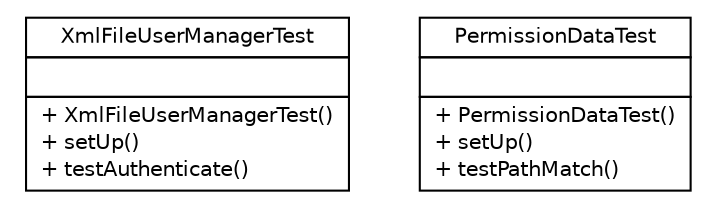 #!/usr/local/bin/dot
#
# Class diagram 
# Generated by UMLGraph version 5.1 (http://www.umlgraph.org/)
#

digraph G {
	edge [fontname="Helvetica",fontsize=10,labelfontname="Helvetica",labelfontsize=10];
	node [fontname="Helvetica",fontsize=10,shape=plaintext];
	nodesep=0.25;
	ranksep=0.5;
	// com.apporiented.hermesftp.usermanager.impl.XmlFileUserManagerTest
	c134 [label=<<table title="com.apporiented.hermesftp.usermanager.impl.XmlFileUserManagerTest" border="0" cellborder="1" cellspacing="0" cellpadding="2" port="p" href="./XmlFileUserManagerTest.html">
		<tr><td><table border="0" cellspacing="0" cellpadding="1">
<tr><td align="center" balign="center"> XmlFileUserManagerTest </td></tr>
		</table></td></tr>
		<tr><td><table border="0" cellspacing="0" cellpadding="1">
<tr><td align="left" balign="left">  </td></tr>
		</table></td></tr>
		<tr><td><table border="0" cellspacing="0" cellpadding="1">
<tr><td align="left" balign="left"> + XmlFileUserManagerTest() </td></tr>
<tr><td align="left" balign="left"> + setUp() </td></tr>
<tr><td align="left" balign="left"> + testAuthenticate() </td></tr>
		</table></td></tr>
		</table>>, fontname="Helvetica", fontcolor="black", fontsize=10.0];
	// com.apporiented.hermesftp.usermanager.impl.PermissionDataTest
	c135 [label=<<table title="com.apporiented.hermesftp.usermanager.impl.PermissionDataTest" border="0" cellborder="1" cellspacing="0" cellpadding="2" port="p" href="./PermissionDataTest.html">
		<tr><td><table border="0" cellspacing="0" cellpadding="1">
<tr><td align="center" balign="center"> PermissionDataTest </td></tr>
		</table></td></tr>
		<tr><td><table border="0" cellspacing="0" cellpadding="1">
<tr><td align="left" balign="left">  </td></tr>
		</table></td></tr>
		<tr><td><table border="0" cellspacing="0" cellpadding="1">
<tr><td align="left" balign="left"> + PermissionDataTest() </td></tr>
<tr><td align="left" balign="left"> + setUp() </td></tr>
<tr><td align="left" balign="left"> + testPathMatch() </td></tr>
		</table></td></tr>
		</table>>, fontname="Helvetica", fontcolor="black", fontsize=10.0];
}

